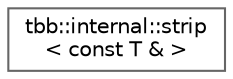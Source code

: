 digraph "类继承关系图"
{
 // LATEX_PDF_SIZE
  bgcolor="transparent";
  edge [fontname=Helvetica,fontsize=10,labelfontname=Helvetica,labelfontsize=10];
  node [fontname=Helvetica,fontsize=10,shape=box,height=0.2,width=0.4];
  rankdir="LR";
  Node0 [id="Node000000",label="tbb::internal::strip\l\< const T & \>",height=0.2,width=0.4,color="grey40", fillcolor="white", style="filled",URL="$structtbb_1_1internal_1_1strip_3_01const_01_t_01_6_01_4.html",tooltip=" "];
}
